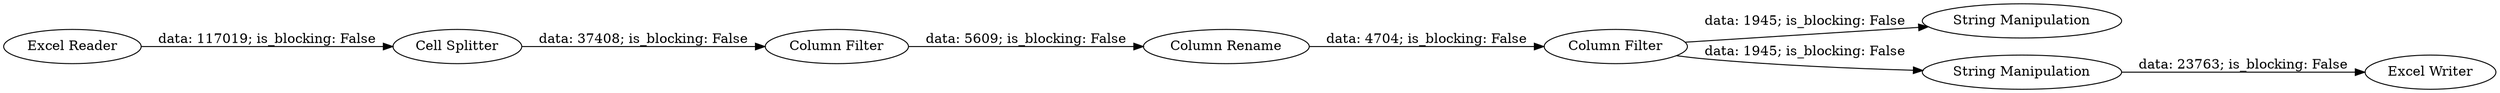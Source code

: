digraph {
	"-7233063989578293586_11" [label="Column Rename"]
	"-7233063989578293586_7" [label="String Manipulation"]
	"-7233063989578293586_8" [label="String Manipulation"]
	"-7233063989578293586_9" [label="Excel Reader"]
	"-7233063989578293586_6" [label="Column Filter"]
	"-7233063989578293586_13" [label="Cell Splitter"]
	"-7233063989578293586_3" [label="Excel Writer"]
	"-7233063989578293586_12" [label="Column Filter"]
	"-7233063989578293586_6" -> "-7233063989578293586_7" [label="data: 1945; is_blocking: False"]
	"-7233063989578293586_12" -> "-7233063989578293586_11" [label="data: 5609; is_blocking: False"]
	"-7233063989578293586_11" -> "-7233063989578293586_6" [label="data: 4704; is_blocking: False"]
	"-7233063989578293586_13" -> "-7233063989578293586_12" [label="data: 37408; is_blocking: False"]
	"-7233063989578293586_8" -> "-7233063989578293586_3" [label="data: 23763; is_blocking: False"]
	"-7233063989578293586_6" -> "-7233063989578293586_8" [label="data: 1945; is_blocking: False"]
	"-7233063989578293586_9" -> "-7233063989578293586_13" [label="data: 117019; is_blocking: False"]
	rankdir=LR
}
